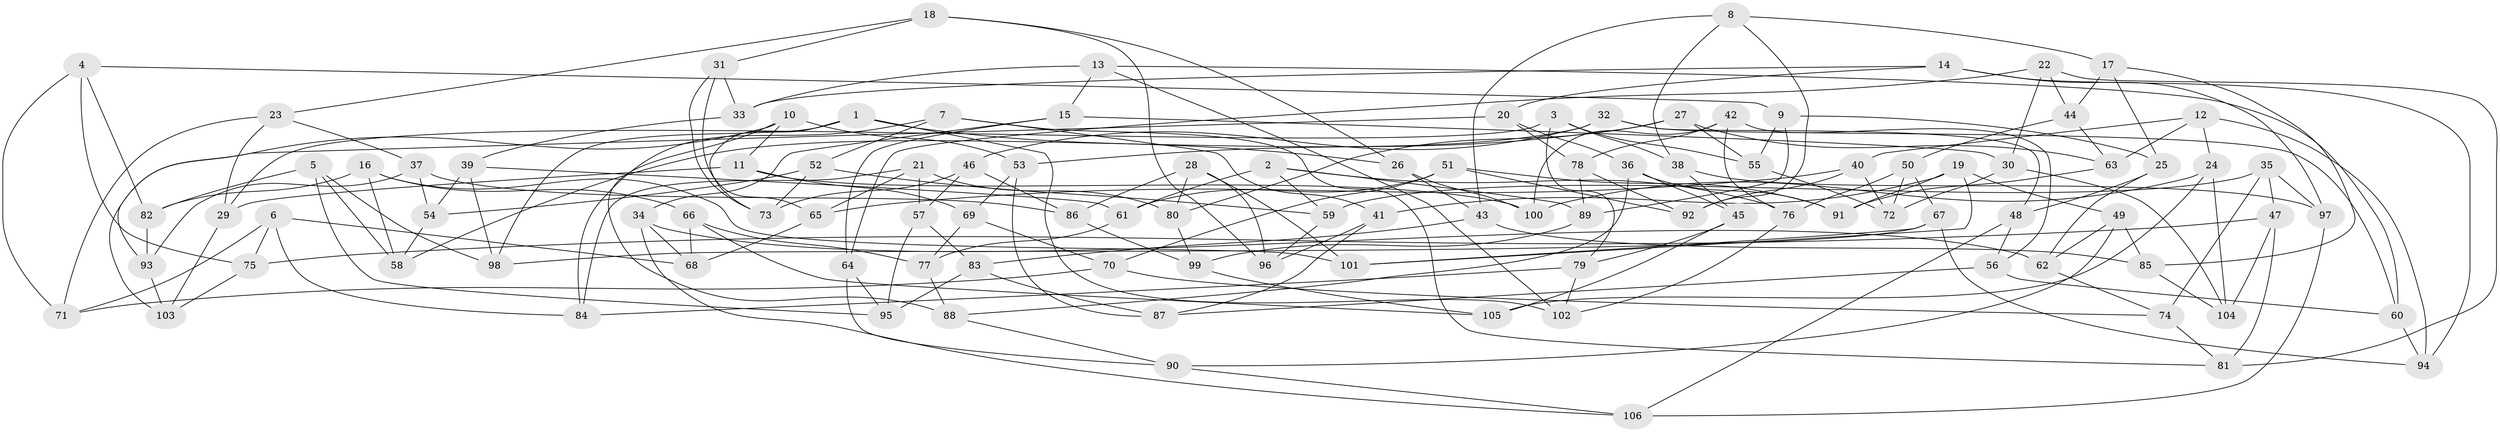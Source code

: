 // coarse degree distribution, {6: 0.30952380952380953, 8: 0.19047619047619047, 12: 0.07142857142857142, 11: 0.023809523809523808, 10: 0.023809523809523808, 7: 0.09523809523809523, 4: 0.11904761904761904, 5: 0.09523809523809523, 9: 0.023809523809523808, 3: 0.047619047619047616}
// Generated by graph-tools (version 1.1) at 2025/20/03/04/25 18:20:42]
// undirected, 106 vertices, 212 edges
graph export_dot {
graph [start="1"]
  node [color=gray90,style=filled];
  1;
  2;
  3;
  4;
  5;
  6;
  7;
  8;
  9;
  10;
  11;
  12;
  13;
  14;
  15;
  16;
  17;
  18;
  19;
  20;
  21;
  22;
  23;
  24;
  25;
  26;
  27;
  28;
  29;
  30;
  31;
  32;
  33;
  34;
  35;
  36;
  37;
  38;
  39;
  40;
  41;
  42;
  43;
  44;
  45;
  46;
  47;
  48;
  49;
  50;
  51;
  52;
  53;
  54;
  55;
  56;
  57;
  58;
  59;
  60;
  61;
  62;
  63;
  64;
  65;
  66;
  67;
  68;
  69;
  70;
  71;
  72;
  73;
  74;
  75;
  76;
  77;
  78;
  79;
  80;
  81;
  82;
  83;
  84;
  85;
  86;
  87;
  88;
  89;
  90;
  91;
  92;
  93;
  94;
  95;
  96;
  97;
  98;
  99;
  100;
  101;
  102;
  103;
  104;
  105;
  106;
  1 -- 73;
  1 -- 26;
  1 -- 102;
  1 -- 98;
  2 -- 76;
  2 -- 59;
  2 -- 89;
  2 -- 61;
  3 -- 29;
  3 -- 38;
  3 -- 79;
  3 -- 55;
  4 -- 71;
  4 -- 9;
  4 -- 82;
  4 -- 75;
  5 -- 98;
  5 -- 95;
  5 -- 82;
  5 -- 58;
  6 -- 84;
  6 -- 71;
  6 -- 68;
  6 -- 75;
  7 -- 81;
  7 -- 41;
  7 -- 84;
  7 -- 52;
  8 -- 92;
  8 -- 43;
  8 -- 17;
  8 -- 38;
  9 -- 89;
  9 -- 55;
  9 -- 25;
  10 -- 93;
  10 -- 11;
  10 -- 88;
  10 -- 53;
  11 -- 29;
  11 -- 100;
  11 -- 69;
  12 -- 63;
  12 -- 40;
  12 -- 24;
  12 -- 94;
  13 -- 102;
  13 -- 60;
  13 -- 15;
  13 -- 33;
  14 -- 33;
  14 -- 94;
  14 -- 97;
  14 -- 20;
  15 -- 34;
  15 -- 64;
  15 -- 30;
  16 -- 82;
  16 -- 66;
  16 -- 101;
  16 -- 58;
  17 -- 44;
  17 -- 85;
  17 -- 25;
  18 -- 23;
  18 -- 31;
  18 -- 26;
  18 -- 96;
  19 -- 41;
  19 -- 101;
  19 -- 91;
  19 -- 49;
  20 -- 103;
  20 -- 36;
  20 -- 78;
  21 -- 84;
  21 -- 57;
  21 -- 65;
  21 -- 80;
  22 -- 64;
  22 -- 81;
  22 -- 44;
  22 -- 30;
  23 -- 37;
  23 -- 71;
  23 -- 29;
  24 -- 100;
  24 -- 104;
  24 -- 105;
  25 -- 62;
  25 -- 48;
  26 -- 100;
  26 -- 43;
  27 -- 55;
  27 -- 63;
  27 -- 80;
  27 -- 53;
  28 -- 80;
  28 -- 86;
  28 -- 101;
  28 -- 96;
  29 -- 103;
  30 -- 104;
  30 -- 72;
  31 -- 73;
  31 -- 65;
  31 -- 33;
  32 -- 46;
  32 -- 58;
  32 -- 60;
  32 -- 48;
  33 -- 39;
  34 -- 62;
  34 -- 106;
  34 -- 68;
  35 -- 97;
  35 -- 47;
  35 -- 74;
  35 -- 59;
  36 -- 45;
  36 -- 88;
  36 -- 91;
  37 -- 54;
  37 -- 86;
  37 -- 93;
  38 -- 97;
  38 -- 45;
  39 -- 98;
  39 -- 54;
  39 -- 61;
  40 -- 92;
  40 -- 72;
  40 -- 65;
  41 -- 96;
  41 -- 87;
  42 -- 78;
  42 -- 76;
  42 -- 100;
  42 -- 56;
  43 -- 83;
  43 -- 85;
  44 -- 63;
  44 -- 50;
  45 -- 79;
  45 -- 105;
  46 -- 86;
  46 -- 73;
  46 -- 57;
  47 -- 75;
  47 -- 81;
  47 -- 104;
  48 -- 106;
  48 -- 56;
  49 -- 62;
  49 -- 85;
  49 -- 90;
  50 -- 76;
  50 -- 67;
  50 -- 72;
  51 -- 70;
  51 -- 91;
  51 -- 61;
  51 -- 92;
  52 -- 59;
  52 -- 54;
  52 -- 73;
  53 -- 69;
  53 -- 87;
  54 -- 58;
  55 -- 72;
  56 -- 87;
  56 -- 60;
  57 -- 83;
  57 -- 95;
  59 -- 96;
  60 -- 94;
  61 -- 77;
  62 -- 74;
  63 -- 91;
  64 -- 95;
  64 -- 90;
  65 -- 68;
  66 -- 77;
  66 -- 68;
  66 -- 105;
  67 -- 98;
  67 -- 101;
  67 -- 94;
  69 -- 70;
  69 -- 77;
  70 -- 71;
  70 -- 74;
  74 -- 81;
  75 -- 103;
  76 -- 102;
  77 -- 88;
  78 -- 92;
  78 -- 89;
  79 -- 102;
  79 -- 84;
  80 -- 99;
  82 -- 93;
  83 -- 87;
  83 -- 95;
  85 -- 104;
  86 -- 99;
  88 -- 90;
  89 -- 99;
  90 -- 106;
  93 -- 103;
  97 -- 106;
  99 -- 105;
}
